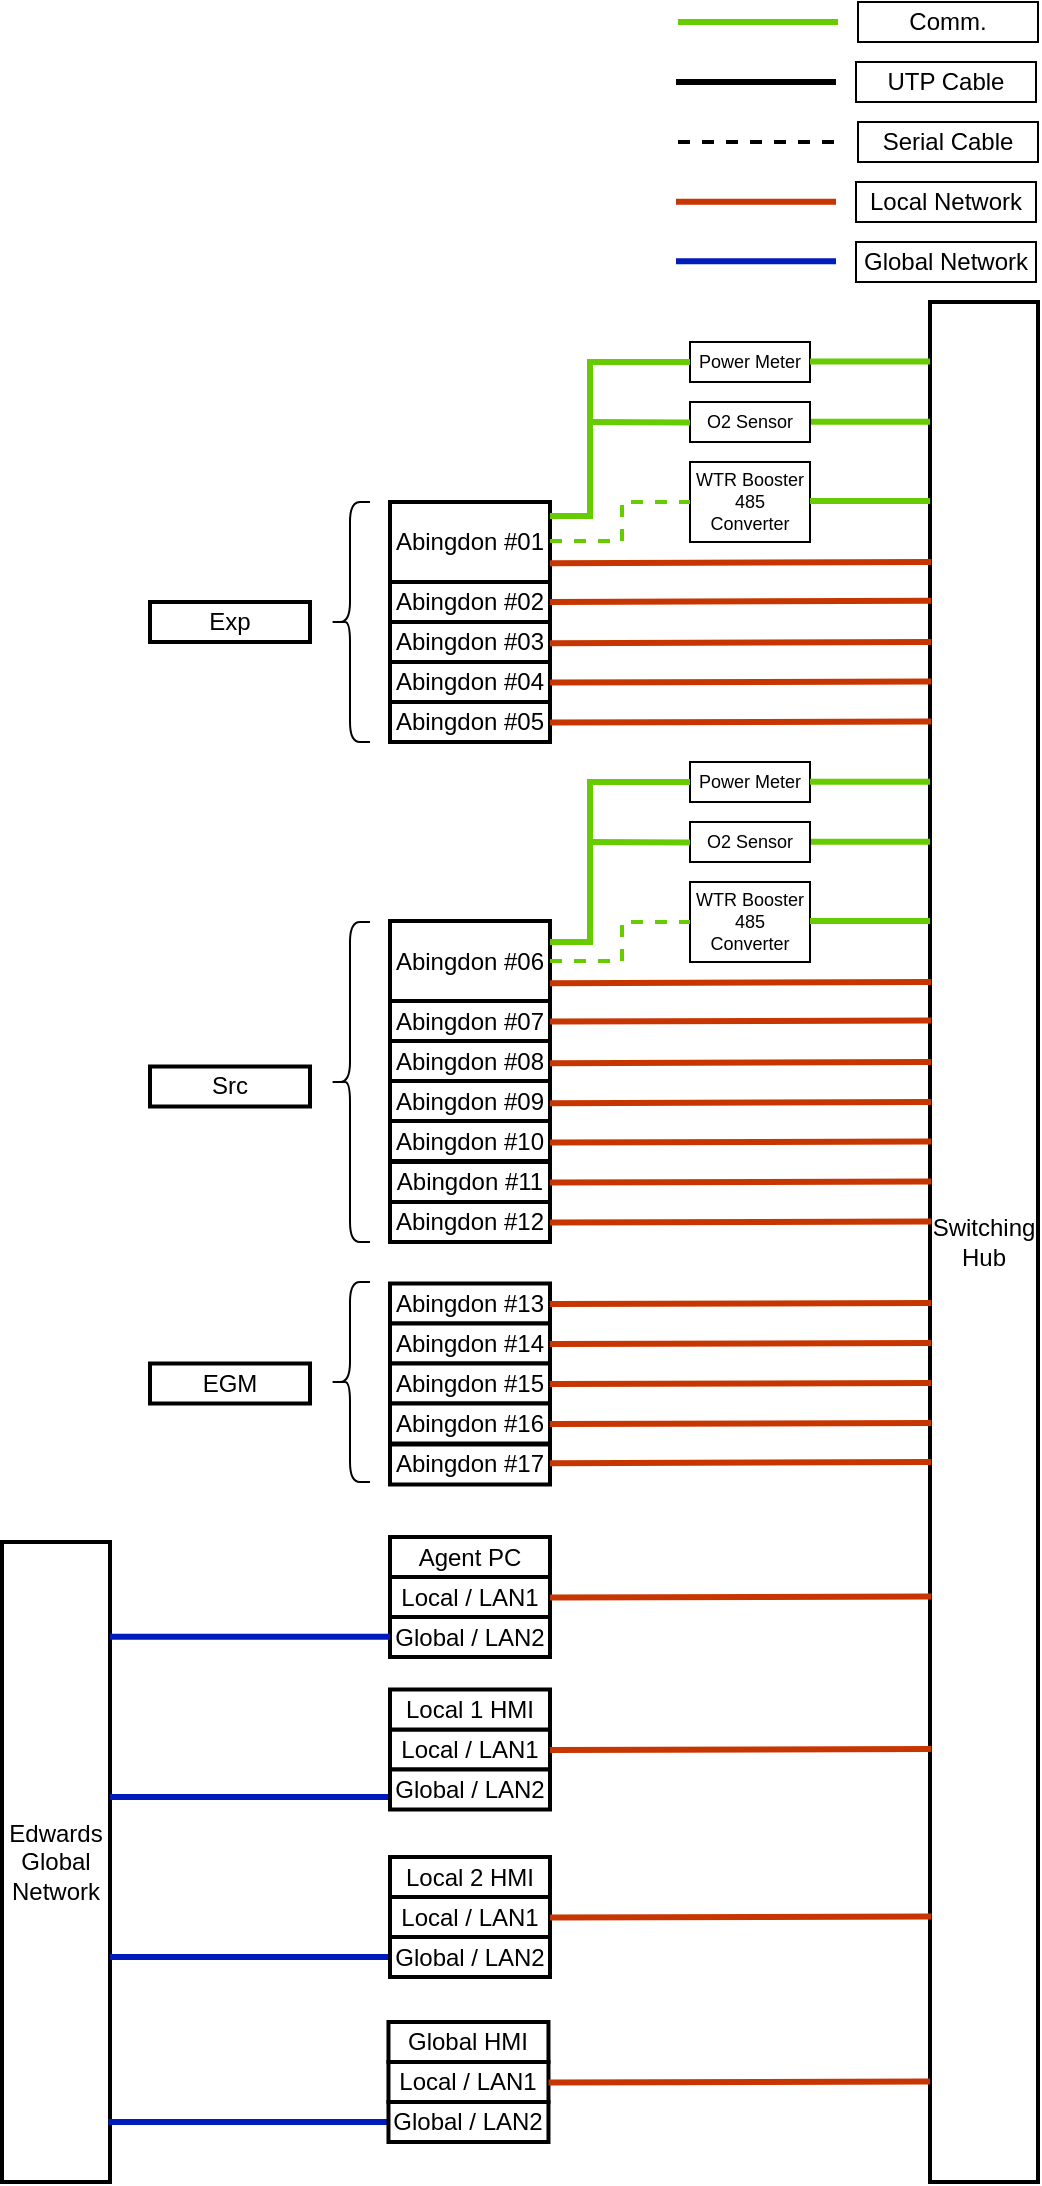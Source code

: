 <mxfile version="24.7.4">
  <diagram name="페이지-1" id="kzO6x1yu76ksa8zeV7TI">
    <mxGraphModel dx="3411" dy="1629" grid="1" gridSize="10" guides="1" tooltips="1" connect="1" arrows="1" fold="1" page="1" pageScale="1" pageWidth="1654" pageHeight="1169" math="0" shadow="0">
      <root>
        <mxCell id="0" />
        <mxCell id="1" parent="0" />
        <mxCell id="k_ENy8BZx2bkTnkOwEz8-595" value="" style="endArrow=none;html=1;rounded=0;fillColor=#fa6800;strokeColor=#C73500;strokeWidth=3;" parent="1" edge="1">
          <mxGeometry width="50" height="50" relative="1" as="geometry">
            <mxPoint x="3073" y="1449.9" as="sourcePoint" />
            <mxPoint x="3153" y="1449.9" as="targetPoint" />
          </mxGeometry>
        </mxCell>
        <mxCell id="k_ENy8BZx2bkTnkOwEz8-596" value="Local Network" style="rounded=0;whiteSpace=wrap;html=1;" parent="1" vertex="1">
          <mxGeometry x="3163" y="1440" width="90" height="20" as="geometry" />
        </mxCell>
        <mxCell id="k_ENy8BZx2bkTnkOwEz8-597" value="Global Network" style="rounded=0;whiteSpace=wrap;html=1;" parent="1" vertex="1">
          <mxGeometry x="3163" y="1470" width="90" height="20" as="geometry" />
        </mxCell>
        <mxCell id="k_ENy8BZx2bkTnkOwEz8-598" value="" style="endArrow=none;html=1;rounded=0;fillColor=#0050ef;strokeColor=#001DBC;strokeWidth=3;" parent="1" edge="1">
          <mxGeometry width="50" height="50" relative="1" as="geometry">
            <mxPoint x="3073" y="1479.64" as="sourcePoint" />
            <mxPoint x="3153" y="1479.64" as="targetPoint" />
          </mxGeometry>
        </mxCell>
        <mxCell id="k_ENy8BZx2bkTnkOwEz8-628" value="Switching Hub" style="rounded=0;whiteSpace=wrap;html=1;align=center;verticalAlign=middle;strokeWidth=2;" parent="1" vertex="1">
          <mxGeometry x="3200" y="1500" width="54" height="940" as="geometry" />
        </mxCell>
        <mxCell id="k_ENy8BZx2bkTnkOwEz8-630" value="Local / LAN1" style="rounded=0;whiteSpace=wrap;html=1;align=center;verticalAlign=middle;strokeWidth=2;" parent="1" vertex="1">
          <mxGeometry x="2930" y="2137.5" width="80" height="20" as="geometry" />
        </mxCell>
        <mxCell id="k_ENy8BZx2bkTnkOwEz8-631" value="Global / LAN2" style="rounded=0;whiteSpace=wrap;html=1;align=center;verticalAlign=middle;strokeWidth=2;" parent="1" vertex="1">
          <mxGeometry x="2930" y="2157.5" width="80" height="20" as="geometry" />
        </mxCell>
        <mxCell id="k_ENy8BZx2bkTnkOwEz8-645" value="Edwards&lt;div&gt;Global&lt;br&gt;&lt;div&gt;Network&lt;/div&gt;&lt;/div&gt;" style="rounded=0;whiteSpace=wrap;html=1;align=center;verticalAlign=middle;strokeWidth=2;" parent="1" vertex="1">
          <mxGeometry x="2736" y="2120" width="54" height="320" as="geometry" />
        </mxCell>
        <mxCell id="k_ENy8BZx2bkTnkOwEz8-601" value="Abingdon #01" style="rounded=0;whiteSpace=wrap;html=1;strokeWidth=2;" parent="1" vertex="1">
          <mxGeometry x="2930" y="1600" width="80" height="40" as="geometry" />
        </mxCell>
        <mxCell id="k_ENy8BZx2bkTnkOwEz8-680" value="Abingdon #02" style="rounded=0;whiteSpace=wrap;html=1;strokeWidth=2;" parent="1" vertex="1">
          <mxGeometry x="2930" y="1640" width="80" height="20" as="geometry" />
        </mxCell>
        <mxCell id="k_ENy8BZx2bkTnkOwEz8-683" value="" style="endArrow=none;html=1;rounded=0;fillColor=#fa6800;strokeColor=#000000;strokeWidth=3;" parent="1" edge="1">
          <mxGeometry width="50" height="50" relative="1" as="geometry">
            <mxPoint x="3073" y="1390" as="sourcePoint" />
            <mxPoint x="3153" y="1390" as="targetPoint" />
          </mxGeometry>
        </mxCell>
        <mxCell id="k_ENy8BZx2bkTnkOwEz8-685" value="Abingdon #03" style="rounded=0;whiteSpace=wrap;html=1;strokeWidth=2;" parent="1" vertex="1">
          <mxGeometry x="2930" y="1660" width="80" height="20" as="geometry" />
        </mxCell>
        <mxCell id="k_ENy8BZx2bkTnkOwEz8-687" value="Abingdon #04" style="rounded=0;whiteSpace=wrap;html=1;strokeWidth=2;" parent="1" vertex="1">
          <mxGeometry x="2930" y="1680" width="80" height="20" as="geometry" />
        </mxCell>
        <mxCell id="k_ENy8BZx2bkTnkOwEz8-689" value="Abingdon #05" style="rounded=0;whiteSpace=wrap;html=1;strokeWidth=2;" parent="1" vertex="1">
          <mxGeometry x="2930" y="1700" width="80" height="20" as="geometry" />
        </mxCell>
        <mxCell id="k_ENy8BZx2bkTnkOwEz8-692" value="Abingdon #06" style="rounded=0;whiteSpace=wrap;html=1;strokeWidth=2;" parent="1" vertex="1">
          <mxGeometry x="2930" y="1809.5" width="80" height="40" as="geometry" />
        </mxCell>
        <mxCell id="k_ENy8BZx2bkTnkOwEz8-694" value="Abingdon #07" style="rounded=0;whiteSpace=wrap;html=1;strokeWidth=2;" parent="1" vertex="1">
          <mxGeometry x="2930" y="1849.5" width="80" height="20" as="geometry" />
        </mxCell>
        <mxCell id="k_ENy8BZx2bkTnkOwEz8-696" value="Abingdon #08" style="rounded=0;whiteSpace=wrap;html=1;strokeWidth=2;" parent="1" vertex="1">
          <mxGeometry x="2930" y="1869.5" width="80" height="20" as="geometry" />
        </mxCell>
        <mxCell id="k_ENy8BZx2bkTnkOwEz8-698" value="Abingdon #09" style="rounded=0;whiteSpace=wrap;html=1;strokeWidth=2;" parent="1" vertex="1">
          <mxGeometry x="2930" y="1889.5" width="80" height="20" as="geometry" />
        </mxCell>
        <mxCell id="k_ENy8BZx2bkTnkOwEz8-700" value="Abingdon #10" style="rounded=0;whiteSpace=wrap;html=1;strokeWidth=2;" parent="1" vertex="1">
          <mxGeometry x="2930" y="1909.5" width="80" height="20" as="geometry" />
        </mxCell>
        <mxCell id="k_ENy8BZx2bkTnkOwEz8-702" value="&lt;div&gt;WTR Booster&lt;/div&gt;485&lt;div&gt;Converter&lt;/div&gt;" style="rounded=0;whiteSpace=wrap;html=1;align=center;verticalAlign=middle;fontSize=9;" parent="1" vertex="1">
          <mxGeometry x="3080" y="1790" width="60" height="40" as="geometry" />
        </mxCell>
        <mxCell id="k_ENy8BZx2bkTnkOwEz8-714" value="Abingdon #11" style="rounded=0;whiteSpace=wrap;html=1;strokeWidth=2;" parent="1" vertex="1">
          <mxGeometry x="2930" y="1930" width="80" height="20" as="geometry" />
        </mxCell>
        <mxCell id="k_ENy8BZx2bkTnkOwEz8-716" value="Abingdon #12" style="rounded=0;whiteSpace=wrap;html=1;strokeWidth=2;" parent="1" vertex="1">
          <mxGeometry x="2930" y="1950" width="80" height="20" as="geometry" />
        </mxCell>
        <mxCell id="k_ENy8BZx2bkTnkOwEz8-720" value="UTP Cable" style="rounded=0;whiteSpace=wrap;html=1;" parent="1" vertex="1">
          <mxGeometry x="3163" y="1380" width="90" height="20" as="geometry" />
        </mxCell>
        <mxCell id="k_ENy8BZx2bkTnkOwEz8-721" value="" style="endArrow=none;html=1;rounded=0;fillColor=#fa6800;strokeColor=#000000;strokeWidth=2;dashed=1;" parent="1" edge="1">
          <mxGeometry width="50" height="50" relative="1" as="geometry">
            <mxPoint x="3074" y="1420" as="sourcePoint" />
            <mxPoint x="3154" y="1420" as="targetPoint" />
          </mxGeometry>
        </mxCell>
        <mxCell id="k_ENy8BZx2bkTnkOwEz8-722" value="Serial Cable" style="rounded=0;whiteSpace=wrap;html=1;" parent="1" vertex="1">
          <mxGeometry x="3164" y="1410" width="90" height="20" as="geometry" />
        </mxCell>
        <mxCell id="k_ENy8BZx2bkTnkOwEz8-726" value="Abingdon #13" style="rounded=0;whiteSpace=wrap;html=1;strokeWidth=2;" parent="1" vertex="1">
          <mxGeometry x="2930" y="1990.75" width="80" height="20" as="geometry" />
        </mxCell>
        <mxCell id="k_ENy8BZx2bkTnkOwEz8-728" value="Abingdon #14" style="rounded=0;whiteSpace=wrap;html=1;strokeWidth=2;" parent="1" vertex="1">
          <mxGeometry x="2930" y="2010.75" width="80" height="20" as="geometry" />
        </mxCell>
        <mxCell id="k_ENy8BZx2bkTnkOwEz8-730" value="Abingdon #15" style="rounded=0;whiteSpace=wrap;html=1;strokeWidth=2;" parent="1" vertex="1">
          <mxGeometry x="2930" y="2030.75" width="80" height="20" as="geometry" />
        </mxCell>
        <mxCell id="k_ENy8BZx2bkTnkOwEz8-732" value="Abingdon #16" style="rounded=0;whiteSpace=wrap;html=1;strokeWidth=2;" parent="1" vertex="1">
          <mxGeometry x="2930" y="2050.75" width="80" height="20" as="geometry" />
        </mxCell>
        <mxCell id="k_ENy8BZx2bkTnkOwEz8-734" value="Abingdon #17" style="rounded=0;whiteSpace=wrap;html=1;strokeWidth=2;" parent="1" vertex="1">
          <mxGeometry x="2930" y="2071.25" width="80" height="20" as="geometry" />
        </mxCell>
        <mxCell id="k_ENy8BZx2bkTnkOwEz8-783" style="rounded=0;orthogonalLoop=1;jettySize=auto;html=1;entryX=1.001;entryY=0.957;entryDx=0;entryDy=0;entryPerimeter=0;strokeColor=#001DBC;strokeWidth=3;align=center;verticalAlign=middle;fontFamily=Helvetica;fontSize=12;fontColor=default;labelBackgroundColor=default;endArrow=none;endFill=0;fillColor=#0050ef;" parent="1" edge="1">
          <mxGeometry relative="1" as="geometry">
            <mxPoint x="2930" y="2247.45" as="sourcePoint" />
            <mxPoint x="2790" y="2247.45" as="targetPoint" />
          </mxGeometry>
        </mxCell>
        <mxCell id="k_ENy8BZx2bkTnkOwEz8-784" style="rounded=0;orthogonalLoop=1;jettySize=auto;html=1;entryX=1.001;entryY=0.957;entryDx=0;entryDy=0;entryPerimeter=0;strokeColor=#001DBC;strokeWidth=3;align=center;verticalAlign=middle;fontFamily=Helvetica;fontSize=12;fontColor=default;labelBackgroundColor=default;endArrow=none;endFill=0;fillColor=#0050ef;" parent="1" edge="1">
          <mxGeometry relative="1" as="geometry">
            <mxPoint x="2930" y="2327.45" as="sourcePoint" />
            <mxPoint x="2790" y="2327.45" as="targetPoint" />
          </mxGeometry>
        </mxCell>
        <mxCell id="k_ENy8BZx2bkTnkOwEz8-785" style="rounded=0;orthogonalLoop=1;jettySize=auto;html=1;entryX=1.001;entryY=0.957;entryDx=0;entryDy=0;entryPerimeter=0;strokeColor=#001DBC;strokeWidth=3;align=center;verticalAlign=middle;fontFamily=Helvetica;fontSize=12;fontColor=default;labelBackgroundColor=default;endArrow=none;endFill=0;fillColor=#0050ef;" parent="1" edge="1">
          <mxGeometry relative="1" as="geometry">
            <mxPoint x="2930" y="2167.39" as="sourcePoint" />
            <mxPoint x="2790" y="2167.39" as="targetPoint" />
          </mxGeometry>
        </mxCell>
        <mxCell id="k_ENy8BZx2bkTnkOwEz8-788" value="Agent PC" style="rounded=0;whiteSpace=wrap;html=1;align=center;verticalAlign=middle;strokeWidth=2;" parent="1" vertex="1">
          <mxGeometry x="2930" y="2117.5" width="80" height="20" as="geometry" />
        </mxCell>
        <mxCell id="k_ENy8BZx2bkTnkOwEz8-789" value="Local / LAN1" style="rounded=0;whiteSpace=wrap;html=1;align=center;verticalAlign=middle;strokeWidth=2;" parent="1" vertex="1">
          <mxGeometry x="2930" y="2213.75" width="80" height="20" as="geometry" />
        </mxCell>
        <mxCell id="k_ENy8BZx2bkTnkOwEz8-790" value="Global / LAN2" style="rounded=0;whiteSpace=wrap;html=1;align=center;verticalAlign=middle;strokeWidth=2;" parent="1" vertex="1">
          <mxGeometry x="2930" y="2233.75" width="80" height="20" as="geometry" />
        </mxCell>
        <mxCell id="k_ENy8BZx2bkTnkOwEz8-791" value="Local 1 HMI" style="rounded=0;whiteSpace=wrap;html=1;align=center;verticalAlign=middle;strokeWidth=2;" parent="1" vertex="1">
          <mxGeometry x="2930" y="2193.75" width="80" height="20" as="geometry" />
        </mxCell>
        <mxCell id="k_ENy8BZx2bkTnkOwEz8-792" value="Local / LAN1" style="rounded=0;whiteSpace=wrap;html=1;align=center;verticalAlign=middle;strokeWidth=2;" parent="1" vertex="1">
          <mxGeometry x="2930" y="2297.5" width="80" height="20" as="geometry" />
        </mxCell>
        <mxCell id="k_ENy8BZx2bkTnkOwEz8-793" value="Global / LAN2" style="rounded=0;whiteSpace=wrap;html=1;align=center;verticalAlign=middle;strokeWidth=2;" parent="1" vertex="1">
          <mxGeometry x="2930" y="2317.5" width="80" height="20" as="geometry" />
        </mxCell>
        <mxCell id="k_ENy8BZx2bkTnkOwEz8-794" value="Local 2 HMI" style="rounded=0;whiteSpace=wrap;html=1;align=center;verticalAlign=middle;strokeWidth=2;" parent="1" vertex="1">
          <mxGeometry x="2930" y="2277.5" width="80" height="20" as="geometry" />
        </mxCell>
        <mxCell id="k_ENy8BZx2bkTnkOwEz8-799" value="" style="shape=curlyBracket;whiteSpace=wrap;html=1;rounded=1;labelPosition=left;verticalLabelPosition=middle;align=right;verticalAlign=middle;" parent="1" vertex="1">
          <mxGeometry x="2900" y="1990" width="20" height="100" as="geometry" />
        </mxCell>
        <mxCell id="k_ENy8BZx2bkTnkOwEz8-800" value="Exp" style="rounded=0;whiteSpace=wrap;html=1;strokeWidth=2;" parent="1" vertex="1">
          <mxGeometry x="2810" y="1650" width="80" height="20" as="geometry" />
        </mxCell>
        <mxCell id="k_ENy8BZx2bkTnkOwEz8-801" value="" style="shape=curlyBracket;whiteSpace=wrap;html=1;rounded=1;labelPosition=left;verticalLabelPosition=middle;align=right;verticalAlign=middle;" parent="1" vertex="1">
          <mxGeometry x="2900" y="1810" width="20" height="160" as="geometry" />
        </mxCell>
        <mxCell id="k_ENy8BZx2bkTnkOwEz8-802" value="Src" style="rounded=0;whiteSpace=wrap;html=1;strokeWidth=2;" parent="1" vertex="1">
          <mxGeometry x="2810" y="1882.25" width="80" height="20" as="geometry" />
        </mxCell>
        <mxCell id="k_ENy8BZx2bkTnkOwEz8-803" value="" style="shape=curlyBracket;whiteSpace=wrap;html=1;rounded=1;labelPosition=left;verticalLabelPosition=middle;align=right;verticalAlign=middle;size=0.5;" parent="1" vertex="1">
          <mxGeometry x="2900" y="1600" width="20" height="120" as="geometry" />
        </mxCell>
        <mxCell id="k_ENy8BZx2bkTnkOwEz8-804" value="EGM" style="rounded=0;whiteSpace=wrap;html=1;strokeWidth=2;" parent="1" vertex="1">
          <mxGeometry x="2810" y="2030.75" width="80" height="20" as="geometry" />
        </mxCell>
        <mxCell id="k_ENy8BZx2bkTnkOwEz8-808" style="rounded=0;orthogonalLoop=1;jettySize=auto;html=1;entryX=0.014;entryY=0.113;entryDx=0;entryDy=0;entryPerimeter=0;endArrow=none;endFill=0;strokeColor=#C73500;strokeWidth=3;align=center;verticalAlign=middle;fontFamily=Helvetica;fontSize=11;fontColor=default;labelBackgroundColor=default;fillColor=#fa6800;" parent="1" edge="1">
          <mxGeometry relative="1" as="geometry">
            <mxPoint x="3010" y="1630.603" as="sourcePoint" />
            <mxPoint x="3200.756" y="1630.0" as="targetPoint" />
          </mxGeometry>
        </mxCell>
        <mxCell id="k_ENy8BZx2bkTnkOwEz8-809" style="rounded=0;orthogonalLoop=1;jettySize=auto;html=1;entryX=0.014;entryY=0.113;entryDx=0;entryDy=0;entryPerimeter=0;endArrow=none;endFill=0;strokeColor=#C73500;strokeWidth=3;align=center;verticalAlign=middle;fontFamily=Helvetica;fontSize=11;fontColor=default;labelBackgroundColor=default;fillColor=#fa6800;" parent="1" edge="1">
          <mxGeometry relative="1" as="geometry">
            <mxPoint x="3010" y="1650.003" as="sourcePoint" />
            <mxPoint x="3200.756" y="1649.4" as="targetPoint" />
          </mxGeometry>
        </mxCell>
        <mxCell id="k_ENy8BZx2bkTnkOwEz8-810" style="rounded=0;orthogonalLoop=1;jettySize=auto;html=1;entryX=0.014;entryY=0.113;entryDx=0;entryDy=0;entryPerimeter=0;endArrow=none;endFill=0;strokeColor=#C73500;strokeWidth=3;align=center;verticalAlign=middle;fontFamily=Helvetica;fontSize=11;fontColor=default;labelBackgroundColor=default;fillColor=#fa6800;" parent="1" edge="1">
          <mxGeometry relative="1" as="geometry">
            <mxPoint x="3010" y="1670.603" as="sourcePoint" />
            <mxPoint x="3200.756" y="1670.0" as="targetPoint" />
          </mxGeometry>
        </mxCell>
        <mxCell id="k_ENy8BZx2bkTnkOwEz8-811" style="rounded=0;orthogonalLoop=1;jettySize=auto;html=1;entryX=0.014;entryY=0.113;entryDx=0;entryDy=0;entryPerimeter=0;endArrow=none;endFill=0;strokeColor=#C73500;strokeWidth=3;align=center;verticalAlign=middle;fontFamily=Helvetica;fontSize=11;fontColor=default;labelBackgroundColor=default;fillColor=#fa6800;" parent="1" edge="1">
          <mxGeometry relative="1" as="geometry">
            <mxPoint x="3010" y="1690.303" as="sourcePoint" />
            <mxPoint x="3200.756" y="1689.7" as="targetPoint" />
          </mxGeometry>
        </mxCell>
        <mxCell id="k_ENy8BZx2bkTnkOwEz8-812" style="rounded=0;orthogonalLoop=1;jettySize=auto;html=1;entryX=0.014;entryY=0.113;entryDx=0;entryDy=0;entryPerimeter=0;endArrow=none;endFill=0;strokeColor=#C73500;strokeWidth=3;align=center;verticalAlign=middle;fontFamily=Helvetica;fontSize=11;fontColor=default;labelBackgroundColor=default;fillColor=#fa6800;" parent="1" edge="1">
          <mxGeometry relative="1" as="geometry">
            <mxPoint x="3010" y="1710.303" as="sourcePoint" />
            <mxPoint x="3200.756" y="1709.7" as="targetPoint" />
          </mxGeometry>
        </mxCell>
        <mxCell id="k_ENy8BZx2bkTnkOwEz8-815" style="rounded=0;orthogonalLoop=1;jettySize=auto;html=1;entryX=0.014;entryY=0.113;entryDx=0;entryDy=0;entryPerimeter=0;endArrow=none;endFill=0;strokeColor=#C73500;strokeWidth=3;align=center;verticalAlign=middle;fontFamily=Helvetica;fontSize=11;fontColor=default;labelBackgroundColor=default;fillColor=#fa6800;" parent="1" edge="1">
          <mxGeometry relative="1" as="geometry">
            <mxPoint x="3010.0" y="1840.603" as="sourcePoint" />
            <mxPoint x="3200.756" y="1840.0" as="targetPoint" />
          </mxGeometry>
        </mxCell>
        <mxCell id="k_ENy8BZx2bkTnkOwEz8-816" style="rounded=0;orthogonalLoop=1;jettySize=auto;html=1;entryX=0.014;entryY=0.113;entryDx=0;entryDy=0;entryPerimeter=0;endArrow=none;endFill=0;strokeColor=#C73500;strokeWidth=3;align=center;verticalAlign=middle;fontFamily=Helvetica;fontSize=11;fontColor=default;labelBackgroundColor=default;fillColor=#fa6800;" parent="1" edge="1">
          <mxGeometry relative="1" as="geometry">
            <mxPoint x="3010.0" y="1859.803" as="sourcePoint" />
            <mxPoint x="3200.756" y="1859.2" as="targetPoint" />
          </mxGeometry>
        </mxCell>
        <mxCell id="k_ENy8BZx2bkTnkOwEz8-817" style="rounded=0;orthogonalLoop=1;jettySize=auto;html=1;entryX=0.014;entryY=0.113;entryDx=0;entryDy=0;entryPerimeter=0;endArrow=none;endFill=0;strokeColor=#C73500;strokeWidth=3;align=center;verticalAlign=middle;fontFamily=Helvetica;fontSize=11;fontColor=default;labelBackgroundColor=default;fillColor=#fa6800;" parent="1" edge="1">
          <mxGeometry relative="1" as="geometry">
            <mxPoint x="3010.0" y="1880.603" as="sourcePoint" />
            <mxPoint x="3200.756" y="1880.0" as="targetPoint" />
          </mxGeometry>
        </mxCell>
        <mxCell id="k_ENy8BZx2bkTnkOwEz8-818" style="rounded=0;orthogonalLoop=1;jettySize=auto;html=1;entryX=0.014;entryY=0.113;entryDx=0;entryDy=0;entryPerimeter=0;endArrow=none;endFill=0;strokeColor=#C73500;strokeWidth=3;align=center;verticalAlign=middle;fontFamily=Helvetica;fontSize=11;fontColor=default;labelBackgroundColor=default;fillColor=#fa6800;" parent="1" edge="1">
          <mxGeometry relative="1" as="geometry">
            <mxPoint x="3010" y="1900.603" as="sourcePoint" />
            <mxPoint x="3200.756" y="1900.0" as="targetPoint" />
          </mxGeometry>
        </mxCell>
        <mxCell id="k_ENy8BZx2bkTnkOwEz8-819" style="rounded=0;orthogonalLoop=1;jettySize=auto;html=1;entryX=0.014;entryY=0.113;entryDx=0;entryDy=0;entryPerimeter=0;endArrow=none;endFill=0;strokeColor=#C73500;strokeWidth=3;align=center;verticalAlign=middle;fontFamily=Helvetica;fontSize=11;fontColor=default;labelBackgroundColor=default;fillColor=#fa6800;" parent="1" edge="1">
          <mxGeometry relative="1" as="geometry">
            <mxPoint x="3010.0" y="1920.303" as="sourcePoint" />
            <mxPoint x="3200.756" y="1919.7" as="targetPoint" />
          </mxGeometry>
        </mxCell>
        <mxCell id="k_ENy8BZx2bkTnkOwEz8-823" style="rounded=0;orthogonalLoop=1;jettySize=auto;html=1;entryX=0.014;entryY=0.113;entryDx=0;entryDy=0;entryPerimeter=0;endArrow=none;endFill=0;strokeColor=#C73500;strokeWidth=3;align=center;verticalAlign=middle;fontFamily=Helvetica;fontSize=11;fontColor=default;labelBackgroundColor=default;fillColor=#fa6800;" parent="1" edge="1">
          <mxGeometry relative="1" as="geometry">
            <mxPoint x="3010" y="1940.303" as="sourcePoint" />
            <mxPoint x="3200.756" y="1939.7" as="targetPoint" />
          </mxGeometry>
        </mxCell>
        <mxCell id="k_ENy8BZx2bkTnkOwEz8-824" style="rounded=0;orthogonalLoop=1;jettySize=auto;html=1;entryX=0.014;entryY=0.113;entryDx=0;entryDy=0;entryPerimeter=0;endArrow=none;endFill=0;strokeColor=#C73500;strokeWidth=3;align=center;verticalAlign=middle;fontFamily=Helvetica;fontSize=11;fontColor=default;labelBackgroundColor=default;fillColor=#fa6800;" parent="1" edge="1">
          <mxGeometry relative="1" as="geometry">
            <mxPoint x="3010.0" y="1960.303" as="sourcePoint" />
            <mxPoint x="3200.756" y="1959.7" as="targetPoint" />
          </mxGeometry>
        </mxCell>
        <mxCell id="k_ENy8BZx2bkTnkOwEz8-825" style="rounded=0;orthogonalLoop=1;jettySize=auto;html=1;entryX=0.014;entryY=0.113;entryDx=0;entryDy=0;entryPerimeter=0;endArrow=none;endFill=0;strokeColor=#C73500;strokeWidth=3;align=center;verticalAlign=middle;fontFamily=Helvetica;fontSize=11;fontColor=default;labelBackgroundColor=default;fillColor=#fa6800;" parent="1" edge="1">
          <mxGeometry relative="1" as="geometry">
            <mxPoint x="3010.0" y="2001.053" as="sourcePoint" />
            <mxPoint x="3200.756" y="2000.45" as="targetPoint" />
          </mxGeometry>
        </mxCell>
        <mxCell id="k_ENy8BZx2bkTnkOwEz8-826" style="rounded=0;orthogonalLoop=1;jettySize=auto;html=1;entryX=0.014;entryY=0.113;entryDx=0;entryDy=0;entryPerimeter=0;endArrow=none;endFill=0;strokeColor=#C73500;strokeWidth=3;align=center;verticalAlign=middle;fontFamily=Helvetica;fontSize=11;fontColor=default;labelBackgroundColor=default;fillColor=#fa6800;" parent="1" edge="1">
          <mxGeometry relative="1" as="geometry">
            <mxPoint x="3010" y="2021.053" as="sourcePoint" />
            <mxPoint x="3200.756" y="2020.45" as="targetPoint" />
          </mxGeometry>
        </mxCell>
        <mxCell id="k_ENy8BZx2bkTnkOwEz8-827" style="rounded=0;orthogonalLoop=1;jettySize=auto;html=1;entryX=0.014;entryY=0.113;entryDx=0;entryDy=0;entryPerimeter=0;endArrow=none;endFill=0;strokeColor=#C73500;strokeWidth=3;align=center;verticalAlign=middle;fontFamily=Helvetica;fontSize=11;fontColor=default;labelBackgroundColor=default;fillColor=#fa6800;" parent="1" edge="1">
          <mxGeometry relative="1" as="geometry">
            <mxPoint x="3010.0" y="2041.053" as="sourcePoint" />
            <mxPoint x="3200.756" y="2040.45" as="targetPoint" />
          </mxGeometry>
        </mxCell>
        <mxCell id="k_ENy8BZx2bkTnkOwEz8-828" style="rounded=0;orthogonalLoop=1;jettySize=auto;html=1;entryX=0.014;entryY=0.113;entryDx=0;entryDy=0;entryPerimeter=0;endArrow=none;endFill=0;strokeColor=#C73500;strokeWidth=3;align=center;verticalAlign=middle;fontFamily=Helvetica;fontSize=11;fontColor=default;labelBackgroundColor=default;fillColor=#fa6800;" parent="1" edge="1">
          <mxGeometry relative="1" as="geometry">
            <mxPoint x="3010" y="2061.053" as="sourcePoint" />
            <mxPoint x="3200.756" y="2060.45" as="targetPoint" />
          </mxGeometry>
        </mxCell>
        <mxCell id="k_ENy8BZx2bkTnkOwEz8-829" style="rounded=0;orthogonalLoop=1;jettySize=auto;html=1;entryX=0.014;entryY=0.113;entryDx=0;entryDy=0;entryPerimeter=0;endArrow=none;endFill=0;strokeColor=#C73500;strokeWidth=3;align=center;verticalAlign=middle;fontFamily=Helvetica;fontSize=11;fontColor=default;labelBackgroundColor=default;fillColor=#fa6800;" parent="1" edge="1">
          <mxGeometry relative="1" as="geometry">
            <mxPoint x="3010" y="2080.603" as="sourcePoint" />
            <mxPoint x="3200.756" y="2080.0" as="targetPoint" />
          </mxGeometry>
        </mxCell>
        <mxCell id="k_ENy8BZx2bkTnkOwEz8-830" style="rounded=0;orthogonalLoop=1;jettySize=auto;html=1;entryX=0.014;entryY=0.113;entryDx=0;entryDy=0;entryPerimeter=0;endArrow=none;endFill=0;strokeColor=#C73500;strokeWidth=3;align=center;verticalAlign=middle;fontFamily=Helvetica;fontSize=11;fontColor=default;labelBackgroundColor=default;fillColor=#fa6800;" parent="1" edge="1">
          <mxGeometry relative="1" as="geometry">
            <mxPoint x="3010.0" y="2147.803" as="sourcePoint" />
            <mxPoint x="3200.756" y="2147.2" as="targetPoint" />
          </mxGeometry>
        </mxCell>
        <mxCell id="k_ENy8BZx2bkTnkOwEz8-831" style="rounded=0;orthogonalLoop=1;jettySize=auto;html=1;entryX=0.014;entryY=0.113;entryDx=0;entryDy=0;entryPerimeter=0;endArrow=none;endFill=0;strokeColor=#C73500;strokeWidth=3;align=center;verticalAlign=middle;fontFamily=Helvetica;fontSize=11;fontColor=default;labelBackgroundColor=default;fillColor=#fa6800;" parent="1" edge="1">
          <mxGeometry relative="1" as="geometry">
            <mxPoint x="3010.0" y="2224.053" as="sourcePoint" />
            <mxPoint x="3200.756" y="2223.45" as="targetPoint" />
          </mxGeometry>
        </mxCell>
        <mxCell id="k_ENy8BZx2bkTnkOwEz8-832" style="rounded=0;orthogonalLoop=1;jettySize=auto;html=1;entryX=0.014;entryY=0.113;entryDx=0;entryDy=0;entryPerimeter=0;endArrow=none;endFill=0;strokeColor=#C73500;strokeWidth=3;align=center;verticalAlign=middle;fontFamily=Helvetica;fontSize=11;fontColor=default;labelBackgroundColor=default;fillColor=#fa6800;" parent="1" edge="1">
          <mxGeometry relative="1" as="geometry">
            <mxPoint x="3010.0" y="2307.803" as="sourcePoint" />
            <mxPoint x="3200.756" y="2307.2" as="targetPoint" />
          </mxGeometry>
        </mxCell>
        <mxCell id="zA2F_SUeZk3tbaWahr0A-3" value="Power Meter" style="rounded=0;whiteSpace=wrap;html=1;align=center;verticalAlign=middle;fontSize=9;" parent="1" vertex="1">
          <mxGeometry x="3080" y="1730" width="60" height="20" as="geometry" />
        </mxCell>
        <mxCell id="zA2F_SUeZk3tbaWahr0A-14" value="Power Meter" style="rounded=0;whiteSpace=wrap;html=1;align=center;verticalAlign=middle;fontSize=9;" parent="1" vertex="1">
          <mxGeometry x="3080" y="1520" width="60" height="20" as="geometry" />
        </mxCell>
        <mxCell id="zA2F_SUeZk3tbaWahr0A-15" style="rounded=0;orthogonalLoop=1;jettySize=auto;html=1;endArrow=none;endFill=0;entryX=-0.009;entryY=0.025;entryDx=0;entryDy=0;entryPerimeter=0;strokeColor=#66CC00;strokeWidth=3;align=center;verticalAlign=middle;fontFamily=Helvetica;fontSize=11;fontColor=default;labelBackgroundColor=default;fillColor=#fa6800;" parent="1" edge="1">
          <mxGeometry relative="1" as="geometry">
            <mxPoint x="3140" y="1529.8" as="sourcePoint" />
            <mxPoint x="3200" y="1529.8" as="targetPoint" />
          </mxGeometry>
        </mxCell>
        <mxCell id="zA2F_SUeZk3tbaWahr0A-16" style="edgeStyle=orthogonalEdgeStyle;rounded=0;orthogonalLoop=1;jettySize=auto;html=1;entryX=0;entryY=0.5;entryDx=0;entryDy=0;strokeColor=#66CC00;align=center;verticalAlign=middle;fontFamily=Helvetica;fontSize=11;fontColor=default;labelBackgroundColor=default;endArrow=none;endFill=0;strokeWidth=3;exitX=1.001;exitY=0.188;exitDx=0;exitDy=0;fillColor=#fa6800;exitPerimeter=0;" parent="1" target="zA2F_SUeZk3tbaWahr0A-14" edge="1">
          <mxGeometry relative="1" as="geometry">
            <mxPoint x="3010" y="1607" as="sourcePoint" />
            <mxPoint x="3080" y="1543.5" as="targetPoint" />
            <Array as="points">
              <mxPoint x="3030" y="1607" />
              <mxPoint x="3030" y="1530" />
            </Array>
          </mxGeometry>
        </mxCell>
        <mxCell id="zA2F_SUeZk3tbaWahr0A-17" value="" style="endArrow=none;html=1;rounded=0;fillColor=#fa6800;strokeColor=#66CC00;strokeWidth=3;" parent="1" edge="1">
          <mxGeometry width="50" height="50" relative="1" as="geometry">
            <mxPoint x="3074" y="1360" as="sourcePoint" />
            <mxPoint x="3154" y="1360" as="targetPoint" />
          </mxGeometry>
        </mxCell>
        <mxCell id="zA2F_SUeZk3tbaWahr0A-18" value="Comm." style="rounded=0;whiteSpace=wrap;html=1;" parent="1" vertex="1">
          <mxGeometry x="3164" y="1350" width="90" height="20" as="geometry" />
        </mxCell>
        <mxCell id="zA2F_SUeZk3tbaWahr0A-20" style="edgeStyle=orthogonalEdgeStyle;rounded=0;orthogonalLoop=1;jettySize=auto;html=1;entryX=0;entryY=0.5;entryDx=0;entryDy=0;dashed=1;strokeColor=#66CC00;align=center;verticalAlign=middle;fontFamily=Helvetica;fontSize=11;fontColor=default;labelBackgroundColor=default;endArrow=none;endFill=0;strokeWidth=2;exitX=1;exitY=0.5;exitDx=0;exitDy=0;" parent="1" target="k_ENy8BZx2bkTnkOwEz8-702" edge="1">
          <mxGeometry relative="1" as="geometry">
            <mxPoint x="3010" y="1829.5" as="sourcePoint" />
            <Array as="points">
              <mxPoint x="3046" y="1830" />
              <mxPoint x="3046" y="1810" />
            </Array>
            <mxPoint x="3080" y="1764.5" as="targetPoint" />
          </mxGeometry>
        </mxCell>
        <mxCell id="zA2F_SUeZk3tbaWahr0A-22" style="rounded=0;orthogonalLoop=1;jettySize=auto;html=1;endArrow=none;endFill=0;entryX=-0.009;entryY=0.025;entryDx=0;entryDy=0;entryPerimeter=0;strokeColor=#66CC00;strokeWidth=3;align=center;verticalAlign=middle;fontFamily=Helvetica;fontSize=11;fontColor=default;labelBackgroundColor=default;fillColor=#fa6800;" parent="1" edge="1">
          <mxGeometry relative="1" as="geometry">
            <mxPoint x="3140" y="1809.5" as="sourcePoint" />
            <mxPoint x="3200" y="1809.5" as="targetPoint" />
          </mxGeometry>
        </mxCell>
        <mxCell id="zA2F_SUeZk3tbaWahr0A-23" style="rounded=0;orthogonalLoop=1;jettySize=auto;html=1;endArrow=none;endFill=0;entryX=-0.009;entryY=0.025;entryDx=0;entryDy=0;entryPerimeter=0;strokeColor=#66CC00;strokeWidth=3;align=center;verticalAlign=middle;fontFamily=Helvetica;fontSize=11;fontColor=default;labelBackgroundColor=default;fillColor=#fa6800;" parent="1" edge="1">
          <mxGeometry relative="1" as="geometry">
            <mxPoint x="3140" y="1769.88" as="sourcePoint" />
            <mxPoint x="3200" y="1769.88" as="targetPoint" />
          </mxGeometry>
        </mxCell>
        <mxCell id="zA2F_SUeZk3tbaWahr0A-24" style="rounded=0;orthogonalLoop=1;jettySize=auto;html=1;endArrow=none;endFill=0;entryX=-0.009;entryY=0.025;entryDx=0;entryDy=0;entryPerimeter=0;strokeColor=#66CC00;strokeWidth=3;align=center;verticalAlign=middle;fontFamily=Helvetica;fontSize=11;fontColor=default;labelBackgroundColor=default;fillColor=#fa6800;" parent="1" edge="1">
          <mxGeometry relative="1" as="geometry">
            <mxPoint x="3140" y="1739.86" as="sourcePoint" />
            <mxPoint x="3200" y="1739.86" as="targetPoint" />
          </mxGeometry>
        </mxCell>
        <mxCell id="zA2F_SUeZk3tbaWahr0A-25" style="edgeStyle=orthogonalEdgeStyle;rounded=0;orthogonalLoop=1;jettySize=auto;html=1;entryX=0;entryY=0.5;entryDx=0;entryDy=0;strokeColor=#66CC00;align=center;verticalAlign=middle;fontFamily=Helvetica;fontSize=11;fontColor=default;labelBackgroundColor=default;endArrow=none;endFill=0;strokeWidth=3;fillColor=#fa6800;" parent="1" edge="1">
          <mxGeometry relative="1" as="geometry">
            <mxPoint x="3010" y="1820" as="sourcePoint" />
            <mxPoint x="3080" y="1740" as="targetPoint" />
            <Array as="points">
              <mxPoint x="3010" y="1820" />
              <mxPoint x="3030" y="1820" />
              <mxPoint x="3030" y="1740" />
            </Array>
          </mxGeometry>
        </mxCell>
        <mxCell id="chCL6Y-vL2Tz6MJhcF-L-2" style="rounded=0;orthogonalLoop=1;jettySize=auto;html=1;entryX=1.001;entryY=0.957;entryDx=0;entryDy=0;entryPerimeter=0;strokeColor=#001DBC;strokeWidth=3;align=center;verticalAlign=middle;fontFamily=Helvetica;fontSize=12;fontColor=default;labelBackgroundColor=default;endArrow=none;endFill=0;fillColor=#0050ef;" parent="1" edge="1">
          <mxGeometry relative="1" as="geometry">
            <mxPoint x="2929.24" y="2409.95" as="sourcePoint" />
            <mxPoint x="2789.24" y="2409.95" as="targetPoint" />
          </mxGeometry>
        </mxCell>
        <mxCell id="chCL6Y-vL2Tz6MJhcF-L-4" value="Local / LAN1" style="rounded=0;whiteSpace=wrap;html=1;align=center;verticalAlign=middle;strokeWidth=2;" parent="1" vertex="1">
          <mxGeometry x="2929.24" y="2380" width="80" height="20" as="geometry" />
        </mxCell>
        <mxCell id="chCL6Y-vL2Tz6MJhcF-L-5" value="Global / LAN2" style="rounded=0;whiteSpace=wrap;html=1;align=center;verticalAlign=middle;strokeWidth=2;" parent="1" vertex="1">
          <mxGeometry x="2929.24" y="2400" width="80" height="20" as="geometry" />
        </mxCell>
        <mxCell id="chCL6Y-vL2Tz6MJhcF-L-6" value="Global HMI" style="rounded=0;whiteSpace=wrap;html=1;align=center;verticalAlign=middle;strokeWidth=2;" parent="1" vertex="1">
          <mxGeometry x="2929.24" y="2360" width="80" height="20" as="geometry" />
        </mxCell>
        <mxCell id="chCL6Y-vL2Tz6MJhcF-L-7" style="rounded=0;orthogonalLoop=1;jettySize=auto;html=1;entryX=0.014;entryY=0.113;entryDx=0;entryDy=0;entryPerimeter=0;endArrow=none;endFill=0;strokeColor=#C73500;strokeWidth=3;align=center;verticalAlign=middle;fontFamily=Helvetica;fontSize=11;fontColor=default;labelBackgroundColor=default;fillColor=#fa6800;" parent="1" edge="1">
          <mxGeometry relative="1" as="geometry">
            <mxPoint x="3009.24" y="2390.303" as="sourcePoint" />
            <mxPoint x="3199.996" y="2389.7" as="targetPoint" />
          </mxGeometry>
        </mxCell>
        <mxCell id="hQhZlZ4BQL-00f2MB_eB-1" value="O2 Sensor" style="rounded=0;whiteSpace=wrap;html=1;align=center;verticalAlign=middle;fontSize=9;" parent="1" vertex="1">
          <mxGeometry x="3080" y="1760" width="60" height="20" as="geometry" />
        </mxCell>
        <mxCell id="hQhZlZ4BQL-00f2MB_eB-3" style="edgeStyle=orthogonalEdgeStyle;shape=connector;rounded=0;orthogonalLoop=1;jettySize=auto;html=1;strokeColor=#66CC00;strokeWidth=3;align=center;verticalAlign=middle;fontFamily=Helvetica;fontSize=11;fontColor=default;labelBackgroundColor=default;endArrow=none;endFill=0;endSize=0;startSize=0;fillColor=#fa6800;" parent="1" edge="1">
          <mxGeometry relative="1" as="geometry">
            <mxPoint x="3030" y="1770" as="targetPoint" />
            <mxPoint x="3080" y="1770.22" as="sourcePoint" />
            <Array as="points">
              <mxPoint x="3030" y="1770" />
            </Array>
          </mxGeometry>
        </mxCell>
        <mxCell id="hQhZlZ4BQL-00f2MB_eB-6" value="&lt;div&gt;WTR Booster&lt;/div&gt;485&lt;div&gt;Converter&lt;/div&gt;" style="rounded=0;whiteSpace=wrap;html=1;align=center;verticalAlign=middle;fontSize=9;" parent="1" vertex="1">
          <mxGeometry x="3080" y="1580" width="60" height="40" as="geometry" />
        </mxCell>
        <mxCell id="hQhZlZ4BQL-00f2MB_eB-7" style="edgeStyle=orthogonalEdgeStyle;rounded=0;orthogonalLoop=1;jettySize=auto;html=1;entryX=0;entryY=0.5;entryDx=0;entryDy=0;dashed=1;strokeColor=#66CC00;align=center;verticalAlign=middle;fontFamily=Helvetica;fontSize=11;fontColor=default;labelBackgroundColor=default;endArrow=none;endFill=0;strokeWidth=2;exitX=1;exitY=0.5;exitDx=0;exitDy=0;" parent="1" target="hQhZlZ4BQL-00f2MB_eB-6" edge="1">
          <mxGeometry relative="1" as="geometry">
            <mxPoint x="3010" y="1619.5" as="sourcePoint" />
            <Array as="points">
              <mxPoint x="3046" y="1620" />
              <mxPoint x="3046" y="1600" />
            </Array>
            <mxPoint x="3080" y="1554.5" as="targetPoint" />
          </mxGeometry>
        </mxCell>
        <mxCell id="hQhZlZ4BQL-00f2MB_eB-8" style="rounded=0;orthogonalLoop=1;jettySize=auto;html=1;endArrow=none;endFill=0;entryX=-0.009;entryY=0.025;entryDx=0;entryDy=0;entryPerimeter=0;strokeColor=#66CC00;strokeWidth=3;align=center;verticalAlign=middle;fontFamily=Helvetica;fontSize=11;fontColor=default;labelBackgroundColor=default;fillColor=#fa6800;" parent="1" edge="1">
          <mxGeometry relative="1" as="geometry">
            <mxPoint x="3140" y="1599.5" as="sourcePoint" />
            <mxPoint x="3200" y="1599.5" as="targetPoint" />
          </mxGeometry>
        </mxCell>
        <mxCell id="hQhZlZ4BQL-00f2MB_eB-9" style="rounded=0;orthogonalLoop=1;jettySize=auto;html=1;endArrow=none;endFill=0;entryX=-0.009;entryY=0.025;entryDx=0;entryDy=0;entryPerimeter=0;strokeColor=#66CC00;strokeWidth=3;align=center;verticalAlign=middle;fontFamily=Helvetica;fontSize=11;fontColor=default;labelBackgroundColor=default;fillColor=#fa6800;" parent="1" edge="1">
          <mxGeometry relative="1" as="geometry">
            <mxPoint x="3140" y="1559.88" as="sourcePoint" />
            <mxPoint x="3200" y="1559.88" as="targetPoint" />
          </mxGeometry>
        </mxCell>
        <mxCell id="hQhZlZ4BQL-00f2MB_eB-10" value="O2 Sensor" style="rounded=0;whiteSpace=wrap;html=1;align=center;verticalAlign=middle;fontSize=9;" parent="1" vertex="1">
          <mxGeometry x="3080" y="1550" width="60" height="20" as="geometry" />
        </mxCell>
        <mxCell id="hQhZlZ4BQL-00f2MB_eB-11" style="edgeStyle=orthogonalEdgeStyle;shape=connector;rounded=0;orthogonalLoop=1;jettySize=auto;html=1;strokeColor=#66CC00;strokeWidth=3;align=center;verticalAlign=middle;fontFamily=Helvetica;fontSize=11;fontColor=default;labelBackgroundColor=default;endArrow=none;endFill=0;endSize=0;startSize=0;fillColor=#fa6800;" parent="1" edge="1">
          <mxGeometry relative="1" as="geometry">
            <mxPoint x="3030" y="1560" as="targetPoint" />
            <mxPoint x="3080" y="1560.22" as="sourcePoint" />
            <Array as="points">
              <mxPoint x="3030" y="1560" />
            </Array>
          </mxGeometry>
        </mxCell>
      </root>
    </mxGraphModel>
  </diagram>
</mxfile>
